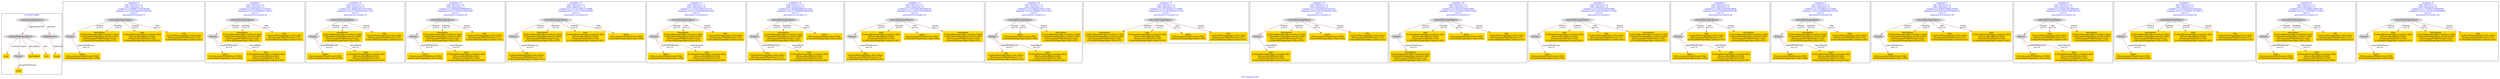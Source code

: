 digraph n0 {
fontcolor="blue"
remincross="true"
label="s16-s-hammer.xml"
subgraph cluster_0 {
label="1-correct model"
n2[style="filled",color="white",fillcolor="lightgray",label="CulturalHeritageObject1"];
n3[shape="plaintext",style="filled",fillcolor="gold",label="year"];
n4[style="filled",color="white",fillcolor="lightgray",label="Person1"];
n5[shape="plaintext",style="filled",fillcolor="gold",label="description"];
n6[shape="plaintext",style="filled",fillcolor="gold",label="title"];
n7[shape="plaintext",style="filled",fillcolor="gold",label="artist"];
n8[style="filled",color="white",fillcolor="lightgray",label="EuropeanaAggregation1"];
n9[style="filled",color="white",fillcolor="lightgray",label="WebResource1"];
n10[shape="plaintext",style="filled",fillcolor="gold",label="image"];
}
subgraph cluster_1 {
label="candidate 0\nlink coherence:1.0\nnode coherence:1.0\nconfidence:0.6868071930789346\nmapping score:0.6456023976929782\ncost:5.0\n-precision:0.8-recall:0.5"
n12[style="filled",color="white",fillcolor="lightgray",label="CulturalHeritageObject1"];
n13[style="filled",color="white",fillcolor="lightgray",label="Person1"];
n14[shape="plaintext",style="filled",fillcolor="gold",label="artist\n[Person,nameOfThePerson,0.958]\n[CulturalHeritageObject,title,0.042]"];
n15[shape="plaintext",style="filled",fillcolor="gold",label="description\n[CulturalHeritageObject,medium,0.444]\n[CulturalHeritageObject,extent,0.389]\n[Person,nameOfThePerson,0.129]\n[CulturalHeritageObject,title,0.037]"];
n16[shape="plaintext",style="filled",fillcolor="gold",label="year\n[CulturalHeritageObject,created,0.482]\n[Person,dateOfBirth,0.463]\n[Person,dateOfDeath,0.054]\n[CulturalHeritageObject,extent,0.001]"];
n17[shape="plaintext",style="filled",fillcolor="gold",label="title\n[CulturalHeritageObject,title,0.862]\n[Person,nameOfThePerson,0.117]\n[CulturalHeritageObject,extent,0.021]"];
}
subgraph cluster_2 {
label="candidate 1\nlink coherence:1.0\nnode coherence:1.0\nconfidence:0.6819420737183051\nmapping score:0.643980691239435\ncost:5.0\n-precision:0.6-recall:0.38"
n19[style="filled",color="white",fillcolor="lightgray",label="CulturalHeritageObject1"];
n20[style="filled",color="white",fillcolor="lightgray",label="Person1"];
n21[shape="plaintext",style="filled",fillcolor="gold",label="artist\n[Person,nameOfThePerson,0.958]\n[CulturalHeritageObject,title,0.042]"];
n22[shape="plaintext",style="filled",fillcolor="gold",label="description\n[CulturalHeritageObject,medium,0.444]\n[CulturalHeritageObject,extent,0.389]\n[Person,nameOfThePerson,0.129]\n[CulturalHeritageObject,title,0.037]"];
n23[shape="plaintext",style="filled",fillcolor="gold",label="title\n[CulturalHeritageObject,title,0.862]\n[Person,nameOfThePerson,0.117]\n[CulturalHeritageObject,extent,0.021]"];
n24[shape="plaintext",style="filled",fillcolor="gold",label="year\n[CulturalHeritageObject,created,0.482]\n[Person,dateOfBirth,0.463]\n[Person,dateOfDeath,0.054]\n[CulturalHeritageObject,extent,0.001]"];
}
subgraph cluster_3 {
label="candidate 10\nlink coherence:1.0\nnode coherence:1.0\nconfidence:0.36982195720337624\nmapping score:0.5399406524011254\ncost:5.0\n-precision:0.4-recall:0.25"
n26[style="filled",color="white",fillcolor="lightgray",label="CulturalHeritageObject1"];
n27[style="filled",color="white",fillcolor="lightgray",label="Person1"];
n28[shape="plaintext",style="filled",fillcolor="gold",label="artist\n[Person,nameOfThePerson,0.958]\n[CulturalHeritageObject,title,0.042]"];
n29[shape="plaintext",style="filled",fillcolor="gold",label="description\n[CulturalHeritageObject,medium,0.444]\n[CulturalHeritageObject,extent,0.389]\n[Person,nameOfThePerson,0.129]\n[CulturalHeritageObject,title,0.037]"];
n30[shape="plaintext",style="filled",fillcolor="gold",label="year\n[CulturalHeritageObject,created,0.482]\n[Person,dateOfBirth,0.463]\n[Person,dateOfDeath,0.054]\n[CulturalHeritageObject,extent,0.001]"];
n31[shape="plaintext",style="filled",fillcolor="gold",label="title\n[CulturalHeritageObject,title,0.862]\n[Person,nameOfThePerson,0.117]\n[CulturalHeritageObject,extent,0.021]"];
}
subgraph cluster_4 {
label="candidate 11\nlink coherence:1.0\nnode coherence:1.0\nconfidence:0.36929283988890915\nmapping score:0.5397642799629697\ncost:5.0\n-precision:0.4-recall:0.25"
n33[style="filled",color="white",fillcolor="lightgray",label="CulturalHeritageObject1"];
n34[style="filled",color="white",fillcolor="lightgray",label="Person1"];
n35[shape="plaintext",style="filled",fillcolor="gold",label="artist\n[Person,nameOfThePerson,0.958]\n[CulturalHeritageObject,title,0.042]"];
n36[shape="plaintext",style="filled",fillcolor="gold",label="year\n[CulturalHeritageObject,created,0.482]\n[Person,dateOfBirth,0.463]\n[Person,dateOfDeath,0.054]\n[CulturalHeritageObject,extent,0.001]"];
n37[shape="plaintext",style="filled",fillcolor="gold",label="description\n[CulturalHeritageObject,medium,0.444]\n[CulturalHeritageObject,extent,0.389]\n[Person,nameOfThePerson,0.129]\n[CulturalHeritageObject,title,0.037]"];
n38[shape="plaintext",style="filled",fillcolor="gold",label="title\n[CulturalHeritageObject,title,0.862]\n[Person,nameOfThePerson,0.117]\n[CulturalHeritageObject,extent,0.021]"];
}
subgraph cluster_5 {
label="candidate 12\nlink coherence:1.0\nnode coherence:1.0\nconfidence:0.27133168617514886\nmapping score:0.507110562058383\ncost:5.0\n-precision:0.4-recall:0.25"
n40[style="filled",color="white",fillcolor="lightgray",label="CulturalHeritageObject1"];
n41[style="filled",color="white",fillcolor="lightgray",label="Person1"];
n42[shape="plaintext",style="filled",fillcolor="gold",label="title\n[CulturalHeritageObject,title,0.862]\n[Person,nameOfThePerson,0.117]\n[CulturalHeritageObject,extent,0.021]"];
n43[shape="plaintext",style="filled",fillcolor="gold",label="description\n[CulturalHeritageObject,medium,0.444]\n[CulturalHeritageObject,extent,0.389]\n[Person,nameOfThePerson,0.129]\n[CulturalHeritageObject,title,0.037]"];
n44[shape="plaintext",style="filled",fillcolor="gold",label="year\n[CulturalHeritageObject,created,0.482]\n[Person,dateOfBirth,0.463]\n[Person,dateOfDeath,0.054]\n[CulturalHeritageObject,extent,0.001]"];
n45[shape="plaintext",style="filled",fillcolor="gold",label="artist\n[Person,nameOfThePerson,0.958]\n[CulturalHeritageObject,title,0.042]"];
}
subgraph cluster_6 {
label="candidate 13\nlink coherence:1.0\nnode coherence:1.0\nconfidence:0.2674778957223715\nmapping score:0.5058259652407905\ncost:5.0\n-precision:0.4-recall:0.25"
n47[style="filled",color="white",fillcolor="lightgray",label="CulturalHeritageObject1"];
n48[style="filled",color="white",fillcolor="lightgray",label="Person1"];
n49[shape="plaintext",style="filled",fillcolor="gold",label="artist\n[Person,nameOfThePerson,0.958]\n[CulturalHeritageObject,title,0.042]"];
n50[shape="plaintext",style="filled",fillcolor="gold",label="year\n[CulturalHeritageObject,created,0.482]\n[Person,dateOfBirth,0.463]\n[Person,dateOfDeath,0.054]\n[CulturalHeritageObject,extent,0.001]"];
n51[shape="plaintext",style="filled",fillcolor="gold",label="description\n[CulturalHeritageObject,medium,0.444]\n[CulturalHeritageObject,extent,0.389]\n[Person,nameOfThePerson,0.129]\n[CulturalHeritageObject,title,0.037]"];
n52[shape="plaintext",style="filled",fillcolor="gold",label="title\n[CulturalHeritageObject,title,0.862]\n[Person,nameOfThePerson,0.117]\n[CulturalHeritageObject,extent,0.021]"];
}
subgraph cluster_7 {
label="candidate 14\nlink coherence:1.0\nnode coherence:1.0\nconfidence:0.26646656681451936\nmapping score:0.5054888556048398\ncost:5.0\n-precision:0.2-recall:0.12"
n54[style="filled",color="white",fillcolor="lightgray",label="CulturalHeritageObject1"];
n55[style="filled",color="white",fillcolor="lightgray",label="Person1"];
n56[shape="plaintext",style="filled",fillcolor="gold",label="title\n[CulturalHeritageObject,title,0.862]\n[Person,nameOfThePerson,0.117]\n[CulturalHeritageObject,extent,0.021]"];
n57[shape="plaintext",style="filled",fillcolor="gold",label="description\n[CulturalHeritageObject,medium,0.444]\n[CulturalHeritageObject,extent,0.389]\n[Person,nameOfThePerson,0.129]\n[CulturalHeritageObject,title,0.037]"];
n58[shape="plaintext",style="filled",fillcolor="gold",label="artist\n[Person,nameOfThePerson,0.958]\n[CulturalHeritageObject,title,0.042]"];
n59[shape="plaintext",style="filled",fillcolor="gold",label="year\n[CulturalHeritageObject,created,0.482]\n[Person,dateOfBirth,0.463]\n[Person,dateOfDeath,0.054]\n[CulturalHeritageObject,extent,0.001]"];
}
subgraph cluster_8 {
label="candidate 15\nlink coherence:1.0\nnode coherence:1.0\nconfidence:0.25755467692280476\nmapping score:0.502518225640935\ncost:5.0\n-precision:0.4-recall:0.25"
n61[style="filled",color="white",fillcolor="lightgray",label="CulturalHeritageObject1"];
n62[style="filled",color="white",fillcolor="lightgray",label="Person1"];
n63[shape="plaintext",style="filled",fillcolor="gold",label="title\n[CulturalHeritageObject,title,0.862]\n[Person,nameOfThePerson,0.117]\n[CulturalHeritageObject,extent,0.021]"];
n64[shape="plaintext",style="filled",fillcolor="gold",label="year\n[CulturalHeritageObject,created,0.482]\n[Person,dateOfBirth,0.463]\n[Person,dateOfDeath,0.054]\n[CulturalHeritageObject,extent,0.001]"];
n65[shape="plaintext",style="filled",fillcolor="gold",label="artist\n[Person,nameOfThePerson,0.958]\n[CulturalHeritageObject,title,0.042]"];
n66[shape="plaintext",style="filled",fillcolor="gold",label="description\n[CulturalHeritageObject,medium,0.444]\n[CulturalHeritageObject,extent,0.389]\n[Person,nameOfThePerson,0.129]\n[CulturalHeritageObject,title,0.037]"];
}
subgraph cluster_9 {
label="candidate 16\nlink coherence:1.0\nnode coherence:1.0\nconfidence:0.25268955756217526\nmapping score:0.5008965191873918\ncost:5.0\n-precision:0.2-recall:0.12"
n68[style="filled",color="white",fillcolor="lightgray",label="CulturalHeritageObject1"];
n69[style="filled",color="white",fillcolor="lightgray",label="Person1"];
n70[shape="plaintext",style="filled",fillcolor="gold",label="title\n[CulturalHeritageObject,title,0.862]\n[Person,nameOfThePerson,0.117]\n[CulturalHeritageObject,extent,0.021]"];
n71[shape="plaintext",style="filled",fillcolor="gold",label="artist\n[Person,nameOfThePerson,0.958]\n[CulturalHeritageObject,title,0.042]"];
n72[shape="plaintext",style="filled",fillcolor="gold",label="description\n[CulturalHeritageObject,medium,0.444]\n[CulturalHeritageObject,extent,0.389]\n[Person,nameOfThePerson,0.129]\n[CulturalHeritageObject,title,0.037]"];
n73[shape="plaintext",style="filled",fillcolor="gold",label="year\n[CulturalHeritageObject,created,0.482]\n[Person,dateOfBirth,0.463]\n[Person,dateOfDeath,0.054]\n[CulturalHeritageObject,extent,0.001]"];
}
subgraph cluster_10 {
label="candidate 17\nlink coherence:1.0\nnode coherence:1.0\nconfidence:0.24729205437120805\nmapping score:0.540764018123736\ncost:4.0\n-precision:0.25-recall:0.12"
n75[style="filled",color="white",fillcolor="lightgray",label="CulturalHeritageObject1"];
n76[shape="plaintext",style="filled",fillcolor="gold",label="description\n[CulturalHeritageObject,medium,0.444]\n[CulturalHeritageObject,extent,0.389]\n[Person,nameOfThePerson,0.129]\n[CulturalHeritageObject,title,0.037]"];
n77[shape="plaintext",style="filled",fillcolor="gold",label="year\n[CulturalHeritageObject,created,0.482]\n[Person,dateOfBirth,0.463]\n[Person,dateOfDeath,0.054]\n[CulturalHeritageObject,extent,0.001]"];
n78[shape="plaintext",style="filled",fillcolor="gold",label="artist\n[Person,nameOfThePerson,0.958]\n[CulturalHeritageObject,title,0.042]"];
n79[shape="plaintext",style="filled",fillcolor="gold",label="title\n[CulturalHeritageObject,title,0.862]\n[Person,nameOfThePerson,0.117]\n[CulturalHeritageObject,extent,0.021]"];
}
subgraph cluster_11 {
label="candidate 18\nlink coherence:1.0\nnode coherence:1.0\nconfidence:0.24242693501057855\nmapping score:0.4974756450035262\ncost:5.0\n-precision:0.2-recall:0.12"
n81[style="filled",color="white",fillcolor="lightgray",label="CulturalHeritageObject1"];
n82[style="filled",color="white",fillcolor="lightgray",label="Person1"];
n83[shape="plaintext",style="filled",fillcolor="gold",label="description\n[CulturalHeritageObject,medium,0.444]\n[CulturalHeritageObject,extent,0.389]\n[Person,nameOfThePerson,0.129]\n[CulturalHeritageObject,title,0.037]"];
n84[shape="plaintext",style="filled",fillcolor="gold",label="artist\n[Person,nameOfThePerson,0.958]\n[CulturalHeritageObject,title,0.042]"];
n85[shape="plaintext",style="filled",fillcolor="gold",label="year\n[CulturalHeritageObject,created,0.482]\n[Person,dateOfBirth,0.463]\n[Person,dateOfDeath,0.054]\n[CulturalHeritageObject,extent,0.001]"];
n86[shape="plaintext",style="filled",fillcolor="gold",label="title\n[CulturalHeritageObject,title,0.862]\n[Person,nameOfThePerson,0.117]\n[CulturalHeritageObject,extent,0.021]"];
}
subgraph cluster_12 {
label="candidate 19\nlink coherence:1.0\nnode coherence:1.0\nconfidence:0.1685430356973828\nmapping score:0.47284767856579424\ncost:5.0\n-precision:0.4-recall:0.25"
n88[style="filled",color="white",fillcolor="lightgray",label="CulturalHeritageObject1"];
n89[style="filled",color="white",fillcolor="lightgray",label="Person1"];
n90[shape="plaintext",style="filled",fillcolor="gold",label="description\n[CulturalHeritageObject,medium,0.444]\n[CulturalHeritageObject,extent,0.389]\n[Person,nameOfThePerson,0.129]\n[CulturalHeritageObject,title,0.037]"];
n91[shape="plaintext",style="filled",fillcolor="gold",label="year\n[CulturalHeritageObject,created,0.482]\n[Person,dateOfBirth,0.463]\n[Person,dateOfDeath,0.054]\n[CulturalHeritageObject,extent,0.001]"];
n92[shape="plaintext",style="filled",fillcolor="gold",label="artist\n[Person,nameOfThePerson,0.958]\n[CulturalHeritageObject,title,0.042]"];
n93[shape="plaintext",style="filled",fillcolor="gold",label="title\n[CulturalHeritageObject,title,0.862]\n[Person,nameOfThePerson,0.117]\n[CulturalHeritageObject,extent,0.021]"];
}
subgraph cluster_13 {
label="candidate 2\nlink coherence:1.0\nnode coherence:1.0\nconfidence:0.6730301838265904\nmapping score:0.6410100612755302\ncost:5.0\n-precision:0.8-recall:0.5"
n95[style="filled",color="white",fillcolor="lightgray",label="CulturalHeritageObject1"];
n96[style="filled",color="white",fillcolor="lightgray",label="Person1"];
n97[shape="plaintext",style="filled",fillcolor="gold",label="artist\n[Person,nameOfThePerson,0.958]\n[CulturalHeritageObject,title,0.042]"];
n98[shape="plaintext",style="filled",fillcolor="gold",label="year\n[CulturalHeritageObject,created,0.482]\n[Person,dateOfBirth,0.463]\n[Person,dateOfDeath,0.054]\n[CulturalHeritageObject,extent,0.001]"];
n99[shape="plaintext",style="filled",fillcolor="gold",label="title\n[CulturalHeritageObject,title,0.862]\n[Person,nameOfThePerson,0.117]\n[CulturalHeritageObject,extent,0.021]"];
n100[shape="plaintext",style="filled",fillcolor="gold",label="description\n[CulturalHeritageObject,medium,0.444]\n[CulturalHeritageObject,extent,0.389]\n[Person,nameOfThePerson,0.129]\n[CulturalHeritageObject,title,0.037]"];
}
subgraph cluster_14 {
label="candidate 3\nlink coherence:1.0\nnode coherence:1.0\nconfidence:0.6681650644659609\nmapping score:0.639388354821987\ncost:5.0\n-precision:0.6-recall:0.38"
n102[style="filled",color="white",fillcolor="lightgray",label="CulturalHeritageObject1"];
n103[style="filled",color="white",fillcolor="lightgray",label="Person1"];
n104[shape="plaintext",style="filled",fillcolor="gold",label="artist\n[Person,nameOfThePerson,0.958]\n[CulturalHeritageObject,title,0.042]"];
n105[shape="plaintext",style="filled",fillcolor="gold",label="title\n[CulturalHeritageObject,title,0.862]\n[Person,nameOfThePerson,0.117]\n[CulturalHeritageObject,extent,0.021]"];
n106[shape="plaintext",style="filled",fillcolor="gold",label="description\n[CulturalHeritageObject,medium,0.444]\n[CulturalHeritageObject,extent,0.389]\n[Person,nameOfThePerson,0.129]\n[CulturalHeritageObject,title,0.037]"];
n107[shape="plaintext",style="filled",fillcolor="gold",label="year\n[CulturalHeritageObject,created,0.482]\n[Person,dateOfBirth,0.463]\n[Person,dateOfDeath,0.054]\n[CulturalHeritageObject,extent,0.001]"];
}
subgraph cluster_15 {
label="candidate 4\nlink coherence:1.0\nnode coherence:1.0\nconfidence:0.5795980122373002\nmapping score:0.6098660040791001\ncost:5.0\n-precision:0.6-recall:0.38"
n109[style="filled",color="white",fillcolor="lightgray",label="CulturalHeritageObject1"];
n110[style="filled",color="white",fillcolor="lightgray",label="Person1"];
n111[shape="plaintext",style="filled",fillcolor="gold",label="artist\n[Person,nameOfThePerson,0.958]\n[CulturalHeritageObject,title,0.042]"];
n112[shape="plaintext",style="filled",fillcolor="gold",label="year\n[CulturalHeritageObject,created,0.482]\n[Person,dateOfBirth,0.463]\n[Person,dateOfDeath,0.054]\n[CulturalHeritageObject,extent,0.001]"];
n113[shape="plaintext",style="filled",fillcolor="gold",label="description\n[CulturalHeritageObject,medium,0.444]\n[CulturalHeritageObject,extent,0.389]\n[Person,nameOfThePerson,0.129]\n[CulturalHeritageObject,title,0.037]"];
n114[shape="plaintext",style="filled",fillcolor="gold",label="title\n[CulturalHeritageObject,title,0.862]\n[Person,nameOfThePerson,0.117]\n[CulturalHeritageObject,extent,0.021]"];
}
subgraph cluster_16 {
label="candidate 5\nlink coherence:1.0\nnode coherence:1.0\nconfidence:0.5665079096339598\nmapping score:0.6055026365446533\ncost:5.0\n-precision:0.6-recall:0.38"
n116[style="filled",color="white",fillcolor="lightgray",label="CulturalHeritageObject1"];
n117[style="filled",color="white",fillcolor="lightgray",label="Person1"];
n118[shape="plaintext",style="filled",fillcolor="gold",label="artist\n[Person,nameOfThePerson,0.958]\n[CulturalHeritageObject,title,0.042]"];
n119[shape="plaintext",style="filled",fillcolor="gold",label="description\n[CulturalHeritageObject,medium,0.444]\n[CulturalHeritageObject,extent,0.389]\n[Person,nameOfThePerson,0.129]\n[CulturalHeritageObject,title,0.037]"];
n120[shape="plaintext",style="filled",fillcolor="gold",label="title\n[CulturalHeritageObject,title,0.862]\n[Person,nameOfThePerson,0.117]\n[CulturalHeritageObject,extent,0.021]"];
n121[shape="plaintext",style="filled",fillcolor="gold",label="year\n[CulturalHeritageObject,created,0.482]\n[Person,dateOfBirth,0.463]\n[Person,dateOfDeath,0.054]\n[CulturalHeritageObject,extent,0.001]"];
}
subgraph cluster_17 {
label="candidate 6\nlink coherence:1.0\nnode coherence:1.0\nconfidence:0.5658210029849562\nmapping score:0.605273667661652\ncost:5.0\n-precision:0.6-recall:0.38"
n123[style="filled",color="white",fillcolor="lightgray",label="CulturalHeritageObject1"];
n124[style="filled",color="white",fillcolor="lightgray",label="Person1"];
n125[shape="plaintext",style="filled",fillcolor="gold",label="artist\n[Person,nameOfThePerson,0.958]\n[CulturalHeritageObject,title,0.042]"];
n126[shape="plaintext",style="filled",fillcolor="gold",label="year\n[CulturalHeritageObject,created,0.482]\n[Person,dateOfBirth,0.463]\n[Person,dateOfDeath,0.054]\n[CulturalHeritageObject,extent,0.001]"];
n127[shape="plaintext",style="filled",fillcolor="gold",label="title\n[CulturalHeritageObject,title,0.862]\n[Person,nameOfThePerson,0.117]\n[CulturalHeritageObject,extent,0.021]"];
n128[shape="plaintext",style="filled",fillcolor="gold",label="description\n[CulturalHeritageObject,medium,0.444]\n[CulturalHeritageObject,extent,0.389]\n[Person,nameOfThePerson,0.129]\n[CulturalHeritageObject,title,0.037]"];
}
subgraph cluster_18 {
label="candidate 7\nlink coherence:1.0\nnode coherence:1.0\nconfidence:0.47650202073054343\nmapping score:0.5755006735768479\ncost:5.0\n-precision:0.6-recall:0.38"
n130[style="filled",color="white",fillcolor="lightgray",label="CulturalHeritageObject1"];
n131[style="filled",color="white",fillcolor="lightgray",label="Person1"];
n132[shape="plaintext",style="filled",fillcolor="gold",label="artist\n[Person,nameOfThePerson,0.958]\n[CulturalHeritageObject,title,0.042]"];
n133[shape="plaintext",style="filled",fillcolor="gold",label="description\n[CulturalHeritageObject,medium,0.444]\n[CulturalHeritageObject,extent,0.389]\n[Person,nameOfThePerson,0.129]\n[CulturalHeritageObject,title,0.037]"];
n134[shape="plaintext",style="filled",fillcolor="gold",label="year\n[CulturalHeritageObject,created,0.482]\n[Person,dateOfBirth,0.463]\n[Person,dateOfDeath,0.054]\n[CulturalHeritageObject,extent,0.001]"];
n135[shape="plaintext",style="filled",fillcolor="gold",label="title\n[CulturalHeritageObject,title,0.862]\n[Person,nameOfThePerson,0.117]\n[CulturalHeritageObject,extent,0.021]"];
}
subgraph cluster_19 {
label="candidate 8\nlink coherence:1.0\nnode coherence:1.0\nconfidence:0.47163690136991393\nmapping score:0.5738789671233047\ncost:5.0\n-precision:0.4-recall:0.25"
n137[style="filled",color="white",fillcolor="lightgray",label="CulturalHeritageObject1"];
n138[style="filled",color="white",fillcolor="lightgray",label="Person1"];
n139[shape="plaintext",style="filled",fillcolor="gold",label="artist\n[Person,nameOfThePerson,0.958]\n[CulturalHeritageObject,title,0.042]"];
n140[shape="plaintext",style="filled",fillcolor="gold",label="description\n[CulturalHeritageObject,medium,0.444]\n[CulturalHeritageObject,extent,0.389]\n[Person,nameOfThePerson,0.129]\n[CulturalHeritageObject,title,0.037]"];
n141[shape="plaintext",style="filled",fillcolor="gold",label="year\n[CulturalHeritageObject,created,0.482]\n[Person,dateOfBirth,0.463]\n[Person,dateOfDeath,0.054]\n[CulturalHeritageObject,extent,0.001]"];
n142[shape="plaintext",style="filled",fillcolor="gold",label="title\n[CulturalHeritageObject,title,0.862]\n[Person,nameOfThePerson,0.117]\n[CulturalHeritageObject,extent,0.021]"];
}
subgraph cluster_20 {
label="candidate 9\nlink coherence:1.0\nnode coherence:1.0\nconfidence:0.3746870765640058\nmapping score:0.5415623588546686\ncost:5.0\n-precision:0.6-recall:0.38"
n144[style="filled",color="white",fillcolor="lightgray",label="CulturalHeritageObject1"];
n145[style="filled",color="white",fillcolor="lightgray",label="Person1"];
n146[shape="plaintext",style="filled",fillcolor="gold",label="artist\n[Person,nameOfThePerson,0.958]\n[CulturalHeritageObject,title,0.042]"];
n147[shape="plaintext",style="filled",fillcolor="gold",label="year\n[CulturalHeritageObject,created,0.482]\n[Person,dateOfBirth,0.463]\n[Person,dateOfDeath,0.054]\n[CulturalHeritageObject,extent,0.001]"];
n148[shape="plaintext",style="filled",fillcolor="gold",label="description\n[CulturalHeritageObject,medium,0.444]\n[CulturalHeritageObject,extent,0.389]\n[Person,nameOfThePerson,0.129]\n[CulturalHeritageObject,title,0.037]"];
n149[shape="plaintext",style="filled",fillcolor="gold",label="title\n[CulturalHeritageObject,title,0.862]\n[Person,nameOfThePerson,0.117]\n[CulturalHeritageObject,extent,0.021]"];
}
n2 -> n3[color="brown",fontcolor="black",label="created"]
n2 -> n4[color="brown",fontcolor="black",label="creator"]
n2 -> n5[color="brown",fontcolor="black",label="description"]
n2 -> n6[color="brown",fontcolor="black",label="title"]
n4 -> n7[color="brown",fontcolor="black",label="nameOfThePerson"]
n8 -> n2[color="brown",fontcolor="black",label="aggregatedCHO"]
n8 -> n9[color="brown",fontcolor="black",label="hasView"]
n9 -> n10[color="brown",fontcolor="black",label="classLink"]
n12 -> n13[color="brown",fontcolor="black",label="creator\nw=1.0"]
n13 -> n14[color="brown",fontcolor="black",label="nameOfThePerson\nw=1.0"]
n12 -> n15[color="brown",fontcolor="black",label="medium\nw=1.0"]
n12 -> n16[color="brown",fontcolor="black",label="created\nw=1.0"]
n12 -> n17[color="brown",fontcolor="black",label="title\nw=1.0"]
n19 -> n20[color="brown",fontcolor="black",label="creator\nw=1.0"]
n20 -> n21[color="brown",fontcolor="black",label="nameOfThePerson\nw=1.0"]
n19 -> n22[color="brown",fontcolor="black",label="medium\nw=1.0"]
n19 -> n23[color="brown",fontcolor="black",label="title\nw=1.0"]
n20 -> n24[color="brown",fontcolor="black",label="dateOfBirth\nw=1.0"]
n26 -> n27[color="brown",fontcolor="black",label="creator\nw=1.0"]
n27 -> n28[color="brown",fontcolor="black",label="nameOfThePerson\nw=1.0"]
n26 -> n29[color="brown",fontcolor="black",label="title\nw=1.0"]
n27 -> n30[color="brown",fontcolor="black",label="dateOfBirth\nw=1.0"]
n26 -> n31[color="brown",fontcolor="black",label="extent\nw=1.0"]
n33 -> n34[color="brown",fontcolor="black",label="creator\nw=1.0"]
n34 -> n35[color="brown",fontcolor="black",label="nameOfThePerson\nw=1.0"]
n34 -> n36[color="brown",fontcolor="black",label="dateOfDeath\nw=1.0"]
n33 -> n37[color="brown",fontcolor="black",label="medium\nw=1.0"]
n33 -> n38[color="brown",fontcolor="black",label="extent\nw=1.0"]
n40 -> n41[color="brown",fontcolor="black",label="creator\nw=1.0"]
n41 -> n42[color="brown",fontcolor="black",label="nameOfThePerson\nw=1.0"]
n40 -> n43[color="brown",fontcolor="black",label="medium\nw=1.0"]
n40 -> n44[color="brown",fontcolor="black",label="created\nw=1.0"]
n40 -> n45[color="brown",fontcolor="black",label="title\nw=1.0"]
n47 -> n48[color="brown",fontcolor="black",label="creator\nw=1.0"]
n48 -> n49[color="brown",fontcolor="black",label="nameOfThePerson\nw=1.0"]
n48 -> n50[color="brown",fontcolor="black",label="dateOfDeath\nw=1.0"]
n47 -> n51[color="brown",fontcolor="black",label="title\nw=1.0"]
n47 -> n52[color="brown",fontcolor="black",label="extent\nw=1.0"]
n54 -> n55[color="brown",fontcolor="black",label="creator\nw=1.0"]
n55 -> n56[color="brown",fontcolor="black",label="nameOfThePerson\nw=1.0"]
n54 -> n57[color="brown",fontcolor="black",label="medium\nw=1.0"]
n54 -> n58[color="brown",fontcolor="black",label="title\nw=1.0"]
n55 -> n59[color="brown",fontcolor="black",label="dateOfBirth\nw=1.0"]
n61 -> n62[color="brown",fontcolor="black",label="creator\nw=1.0"]
n62 -> n63[color="brown",fontcolor="black",label="nameOfThePerson\nw=1.0"]
n61 -> n64[color="brown",fontcolor="black",label="created\nw=1.0"]
n61 -> n65[color="brown",fontcolor="black",label="title\nw=1.0"]
n61 -> n66[color="brown",fontcolor="black",label="extent\nw=1.0"]
n68 -> n69[color="brown",fontcolor="black",label="creator\nw=1.0"]
n69 -> n70[color="brown",fontcolor="black",label="nameOfThePerson\nw=1.0"]
n68 -> n71[color="brown",fontcolor="black",label="title\nw=1.0"]
n68 -> n72[color="brown",fontcolor="black",label="extent\nw=1.0"]
n69 -> n73[color="brown",fontcolor="black",label="dateOfBirth\nw=1.0"]
n75 -> n76[color="brown",fontcolor="black",label="medium\nw=1.0"]
n75 -> n77[color="brown",fontcolor="black",label="created\nw=1.0"]
n75 -> n78[color="brown",fontcolor="black",label="title\nw=1.0"]
n75 -> n79[color="brown",fontcolor="black",label="extent\nw=1.0"]
n81 -> n82[color="brown",fontcolor="black",label="creator\nw=1.0"]
n81 -> n83[color="brown",fontcolor="black",label="medium\nw=1.0"]
n81 -> n84[color="brown",fontcolor="black",label="title\nw=1.0"]
n82 -> n85[color="brown",fontcolor="black",label="dateOfBirth\nw=1.0"]
n81 -> n86[color="brown",fontcolor="black",label="extent\nw=1.0"]
n88 -> n89[color="brown",fontcolor="black",label="creator\nw=1.0"]
n89 -> n90[color="brown",fontcolor="black",label="nameOfThePerson\nw=1.0"]
n88 -> n91[color="brown",fontcolor="black",label="created\nw=1.0"]
n88 -> n92[color="brown",fontcolor="black",label="title\nw=1.0"]
n88 -> n93[color="brown",fontcolor="black",label="extent\nw=1.0"]
n95 -> n96[color="brown",fontcolor="black",label="creator\nw=1.0"]
n96 -> n97[color="brown",fontcolor="black",label="nameOfThePerson\nw=1.0"]
n95 -> n98[color="brown",fontcolor="black",label="created\nw=1.0"]
n95 -> n99[color="brown",fontcolor="black",label="title\nw=1.0"]
n95 -> n100[color="brown",fontcolor="black",label="extent\nw=1.0"]
n102 -> n103[color="brown",fontcolor="black",label="creator\nw=1.0"]
n103 -> n104[color="brown",fontcolor="black",label="nameOfThePerson\nw=1.0"]
n102 -> n105[color="brown",fontcolor="black",label="title\nw=1.0"]
n102 -> n106[color="brown",fontcolor="black",label="extent\nw=1.0"]
n103 -> n107[color="brown",fontcolor="black",label="dateOfBirth\nw=1.0"]
n109 -> n110[color="brown",fontcolor="black",label="creator\nw=1.0"]
n110 -> n111[color="brown",fontcolor="black",label="nameOfThePerson\nw=1.0"]
n110 -> n112[color="brown",fontcolor="black",label="dateOfDeath\nw=1.0"]
n109 -> n113[color="brown",fontcolor="black",label="medium\nw=1.0"]
n109 -> n114[color="brown",fontcolor="black",label="title\nw=1.0"]
n116 -> n117[color="brown",fontcolor="black",label="creator\nw=1.0"]
n117 -> n118[color="brown",fontcolor="black",label="nameOfThePerson\nw=1.0"]
n116 -> n119[color="brown",fontcolor="black",label="medium\nw=1.0"]
n116 -> n120[color="brown",fontcolor="black",label="title\nw=1.0"]
n116 -> n121[color="brown",fontcolor="black",label="extent\nw=1.0"]
n123 -> n124[color="brown",fontcolor="black",label="creator\nw=1.0"]
n124 -> n125[color="brown",fontcolor="black",label="nameOfThePerson\nw=1.0"]
n124 -> n126[color="brown",fontcolor="black",label="dateOfDeath\nw=1.0"]
n123 -> n127[color="brown",fontcolor="black",label="title\nw=1.0"]
n123 -> n128[color="brown",fontcolor="black",label="extent\nw=1.0"]
n130 -> n131[color="brown",fontcolor="black",label="creator\nw=1.0"]
n131 -> n132[color="brown",fontcolor="black",label="nameOfThePerson\nw=1.0"]
n130 -> n133[color="brown",fontcolor="black",label="medium\nw=1.0"]
n130 -> n134[color="brown",fontcolor="black",label="created\nw=1.0"]
n130 -> n135[color="brown",fontcolor="black",label="extent\nw=1.0"]
n137 -> n138[color="brown",fontcolor="black",label="creator\nw=1.0"]
n138 -> n139[color="brown",fontcolor="black",label="nameOfThePerson\nw=1.0"]
n137 -> n140[color="brown",fontcolor="black",label="medium\nw=1.0"]
n138 -> n141[color="brown",fontcolor="black",label="dateOfBirth\nw=1.0"]
n137 -> n142[color="brown",fontcolor="black",label="extent\nw=1.0"]
n144 -> n145[color="brown",fontcolor="black",label="creator\nw=1.0"]
n145 -> n146[color="brown",fontcolor="black",label="nameOfThePerson\nw=1.0"]
n144 -> n147[color="brown",fontcolor="black",label="created\nw=1.0"]
n144 -> n148[color="brown",fontcolor="black",label="title\nw=1.0"]
n144 -> n149[color="brown",fontcolor="black",label="extent\nw=1.0"]
}

